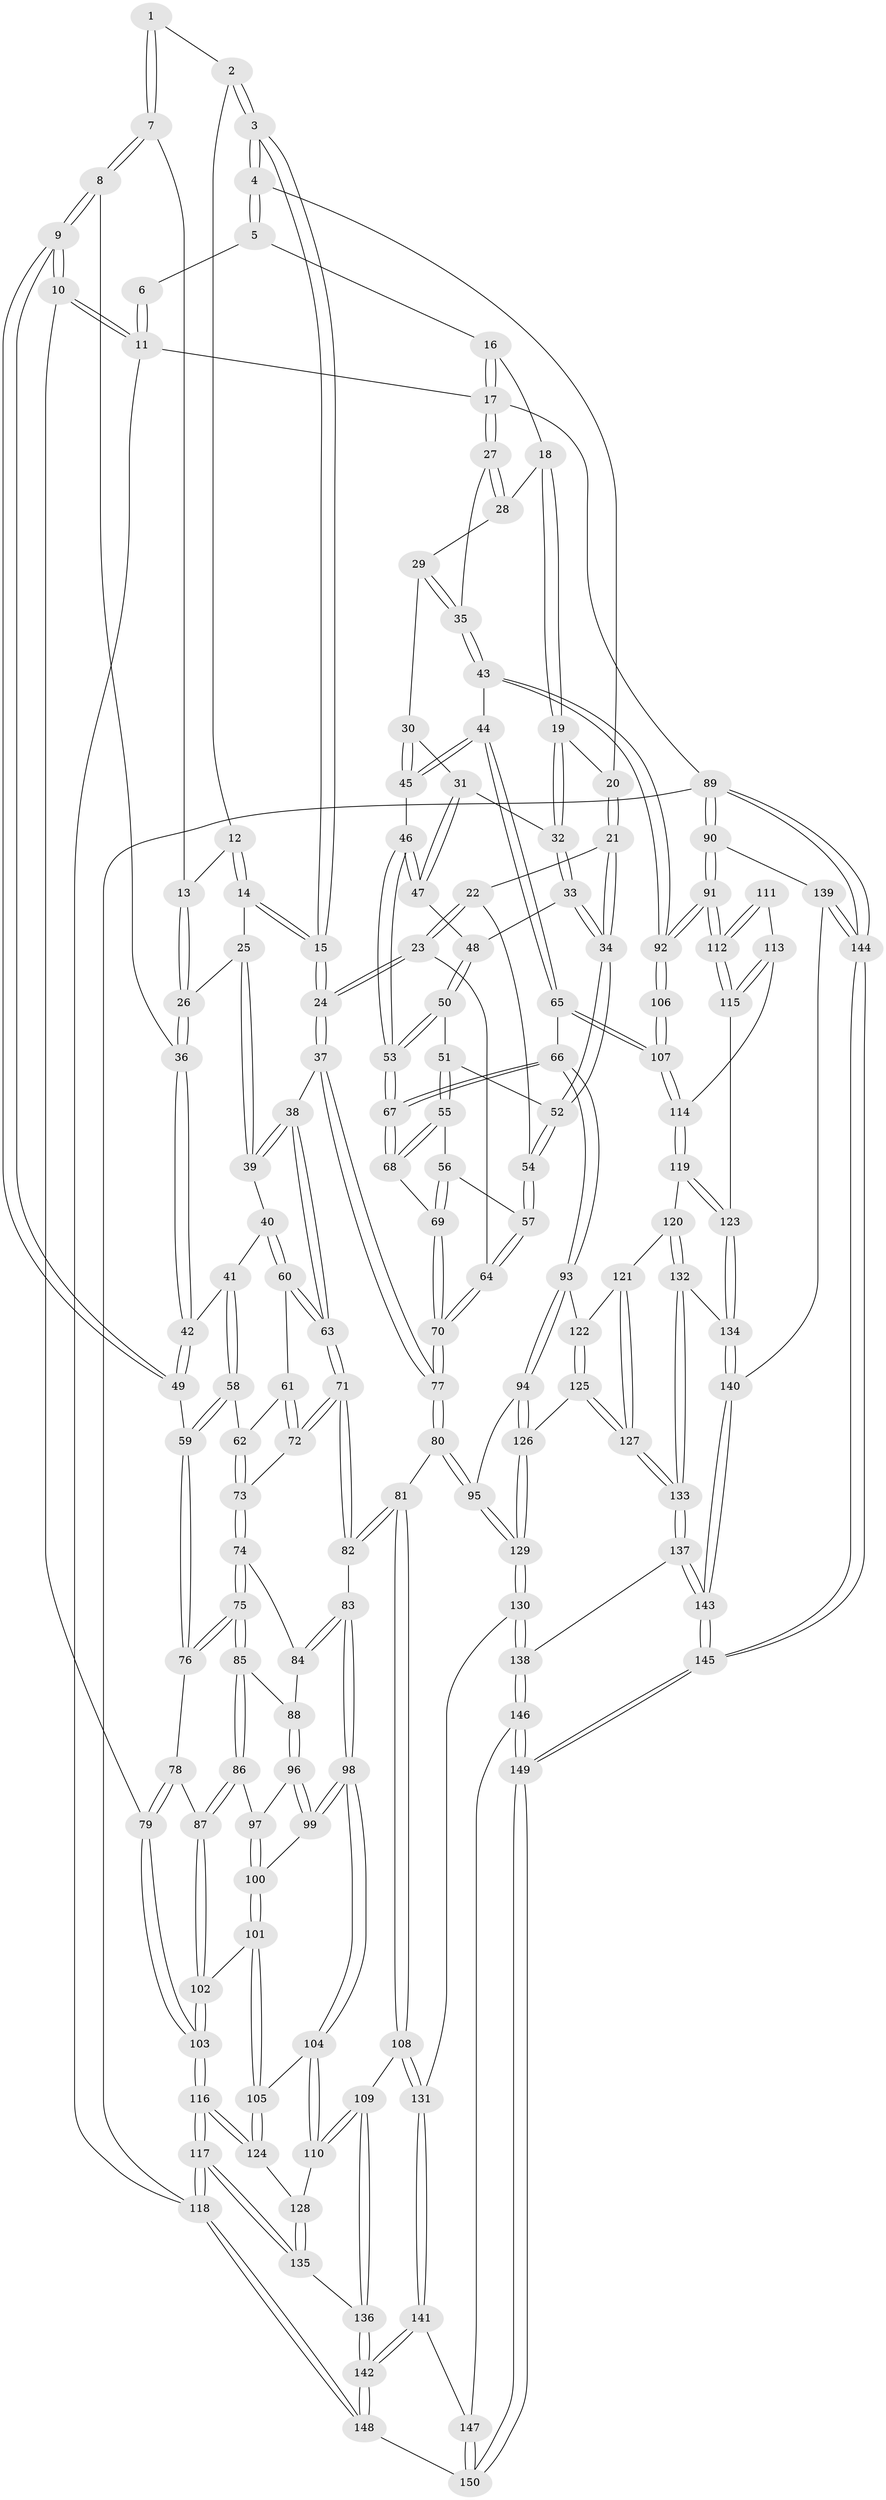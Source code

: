 // Generated by graph-tools (version 1.1) at 2025/02/03/09/25 05:02:11]
// undirected, 150 vertices, 372 edges
graph export_dot {
graph [start="1"]
  node [color=gray90,style=filled];
  1 [pos="+0.06325394702521345+0"];
  2 [pos="+0.14091289025197495+0"];
  3 [pos="+0.3712483939034899+0.15471421497210222"];
  4 [pos="+0.5348368272609164+0"];
  5 [pos="+0.5336752552842167+0"];
  6 [pos="+0.018315891790474752+0"];
  7 [pos="+0.04658332569988768+0.18236789664358155"];
  8 [pos="+0.040233593505280996+0.2022830798350563"];
  9 [pos="+0+0.2735771722134025"];
  10 [pos="+0+0.27876656485612805"];
  11 [pos="+0+0"];
  12 [pos="+0.15260332842821395+0.03147518233269139"];
  13 [pos="+0.12178743720752344+0.14371578627226145"];
  14 [pos="+0.22016800532945036+0.17147327688609673"];
  15 [pos="+0.36502339836586684+0.1821937962561834"];
  16 [pos="+1+0"];
  17 [pos="+1+0"];
  18 [pos="+0.7973726799080477+0.10092018238571149"];
  19 [pos="+0.7425651932876941+0.0980365633032602"];
  20 [pos="+0.565296036119856+0"];
  21 [pos="+0.5795069724547973+0.16333065970610283"];
  22 [pos="+0.5054118550357335+0.24025591293389942"];
  23 [pos="+0.4371813502616106+0.2720344765125478"];
  24 [pos="+0.39009224270779447+0.2634671307828989"];
  25 [pos="+0.21241632409274563+0.18004196754962437"];
  26 [pos="+0.14291485740063142+0.20934558101921022"];
  27 [pos="+1+0"];
  28 [pos="+0.8283655308968007+0.11956197852494861"];
  29 [pos="+0.8488438166236962+0.17049773310562544"];
  30 [pos="+0.8487649523178589+0.2045550312450611"];
  31 [pos="+0.7479147550541081+0.21289452037820783"];
  32 [pos="+0.7190756227267115+0.19806893134224635"];
  33 [pos="+0.689837526686402+0.22177796389574334"];
  34 [pos="+0.6668896424812022+0.23574361468996366"];
  35 [pos="+1+0.10643980398828551"];
  36 [pos="+0.11212432173804963+0.24226396621570015"];
  37 [pos="+0.3623238522482091+0.30154897489797466"];
  38 [pos="+0.3621640344160152+0.30169501907256424"];
  39 [pos="+0.21467804927366893+0.2780856438612369"];
  40 [pos="+0.19314463797319245+0.2901372788339848"];
  41 [pos="+0.18507375839182036+0.2899979960488925"];
  42 [pos="+0.11705518198054309+0.2621533542004071"];
  43 [pos="+1+0.3073163360455694"];
  44 [pos="+1+0.3338721608346518"];
  45 [pos="+0.8824524891403419+0.2783581366607246"];
  46 [pos="+0.8770763939134536+0.28011991007981885"];
  47 [pos="+0.7837276073187672+0.26377211096978265"];
  48 [pos="+0.7610742473514298+0.2899334344309226"];
  49 [pos="+0.08057677881090003+0.34199501631258716"];
  50 [pos="+0.7472775906313577+0.33289667662101424"];
  51 [pos="+0.6631122173024054+0.2605676870469293"];
  52 [pos="+0.6615067154958221+0.25773891043806624"];
  53 [pos="+0.7615187344219311+0.3715191614888316"];
  54 [pos="+0.6151012530033548+0.287702189066072"];
  55 [pos="+0.6705081978944546+0.3600252217042009"];
  56 [pos="+0.5977208818598246+0.3426485445933665"];
  57 [pos="+0.5935804132818003+0.3325719573468801"];
  58 [pos="+0.15523857826727955+0.35945560312545116"];
  59 [pos="+0.08706846825184915+0.35613486208296835"];
  60 [pos="+0.2121788478540194+0.3464978983580206"];
  61 [pos="+0.198378706686863+0.36264711967857577"];
  62 [pos="+0.1740101012555451+0.3710763671409315"];
  63 [pos="+0.33100142304286245+0.35616149197575697"];
  64 [pos="+0.49365973262209495+0.33034221430672994"];
  65 [pos="+0.7826791351460156+0.5291884639869123"];
  66 [pos="+0.7558793190034616+0.5244164926014188"];
  67 [pos="+0.7418257694056897+0.45488726479358776"];
  68 [pos="+0.7180586429195706+0.43165325953804606"];
  69 [pos="+0.5967334803483993+0.37758064713323114"];
  70 [pos="+0.531341714443144+0.4658913052630251"];
  71 [pos="+0.30407012393107574+0.45135831867324416"];
  72 [pos="+0.24417357118351687+0.4217988513752599"];
  73 [pos="+0.1760877224384338+0.4101503323537362"];
  74 [pos="+0.14843225455841616+0.4406642170102408"];
  75 [pos="+0.09513526174188772+0.4414658077430816"];
  76 [pos="+0.08134192276642356+0.42726119977146887"];
  77 [pos="+0.5244595567636557+0.5499443977453942"];
  78 [pos="+0.042428328498902684+0.436549064050628"];
  79 [pos="+0+0.4262184858289341"];
  80 [pos="+0.5264417821612862+0.5751247611756182"];
  81 [pos="+0.5161550077312396+0.5774261967413354"];
  82 [pos="+0.3066086555396904+0.506044575726876"];
  83 [pos="+0.2914309048461711+0.5173420964262153"];
  84 [pos="+0.18530722170806624+0.4733528145902499"];
  85 [pos="+0.09665406812658729+0.4663159104919133"];
  86 [pos="+0.06642271201262673+0.5306374106712525"];
  87 [pos="+0.018790863889963576+0.554775862804159"];
  88 [pos="+0.13670791249867925+0.5138435414523996"];
  89 [pos="+1+1"];
  90 [pos="+1+0.9909537581554075"];
  91 [pos="+1+0.6741810517822069"];
  92 [pos="+1+0.40187672446766887"];
  93 [pos="+0.6765237641267364+0.56868623327721"];
  94 [pos="+0.6372835911068335+0.5802507906546046"];
  95 [pos="+0.5533171394425372+0.5851603641835743"];
  96 [pos="+0.1369075484321233+0.5145618213235262"];
  97 [pos="+0.10871626777311265+0.5514652428474678"];
  98 [pos="+0.26988136791115697+0.5470305963425903"];
  99 [pos="+0.17760604516907202+0.5444270886770911"];
  100 [pos="+0.12300514235623206+0.5822638967366656"];
  101 [pos="+0.11379771158380131+0.6365602102788829"];
  102 [pos="+0+0.5759835883830335"];
  103 [pos="+0+0.6122823571289289"];
  104 [pos="+0.2626269094353756+0.5721363846967928"];
  105 [pos="+0.13251291302961019+0.6682409393199661"];
  106 [pos="+0.9574251171614789+0.5502476216256571"];
  107 [pos="+0.812375864131671+0.5572407570261796"];
  108 [pos="+0.3785517307105475+0.736801083725203"];
  109 [pos="+0.36020041653634055+0.7422896180476211"];
  110 [pos="+0.2932689768523303+0.6898733828014406"];
  111 [pos="+0.998521613590854+0.6193101268509571"];
  112 [pos="+1+0.6788794872444497"];
  113 [pos="+0.8994465698788049+0.616834142141454"];
  114 [pos="+0.8203567676646755+0.5692715737928538"];
  115 [pos="+0.9646495121994715+0.7350580624476456"];
  116 [pos="+0+0.8563691008456034"];
  117 [pos="+0+1"];
  118 [pos="+0+1"];
  119 [pos="+0.8323567846000562+0.6487777694745012"];
  120 [pos="+0.8183411213351833+0.7456257240935952"];
  121 [pos="+0.7504099181318147+0.7203949234762421"];
  122 [pos="+0.7292565187629431+0.6828387086427122"];
  123 [pos="+0.9378634940079361+0.7567417150115825"];
  124 [pos="+0.1321779020219587+0.6741678799397129"];
  125 [pos="+0.7047147888667334+0.7819667277737412"];
  126 [pos="+0.6773271550123398+0.7571860519575786"];
  127 [pos="+0.7199366953152481+0.7984987044988534"];
  128 [pos="+0.1655262389167685+0.7286909344143611"];
  129 [pos="+0.5640993461630853+0.8159460859895432"];
  130 [pos="+0.5612821284270806+0.8297025558655794"];
  131 [pos="+0.5032709613399869+0.8573451138750824"];
  132 [pos="+0.8367537885435333+0.7985745282062419"];
  133 [pos="+0.743382126174391+0.8571542272674798"];
  134 [pos="+0.9020914021249008+0.8069864062868036"];
  135 [pos="+0.16644091361198565+0.8495350225898891"];
  136 [pos="+0.2967516157121247+0.8465977104252961"];
  137 [pos="+0.7339215538540872+0.876301523749911"];
  138 [pos="+0.6558677253016875+0.890385288814551"];
  139 [pos="+0.9376932862041713+0.8556025253713241"];
  140 [pos="+0.9169714109926643+0.8370635359952873"];
  141 [pos="+0.4947351385486832+0.87315696975479"];
  142 [pos="+0.388140616070983+0.9811734456800828"];
  143 [pos="+0.8090249869473581+0.9994894501428306"];
  144 [pos="+0.9169584272234901+1"];
  145 [pos="+0.9077661034107547+1"];
  146 [pos="+0.644460260920703+0.920034448403839"];
  147 [pos="+0.5749222074215443+0.9874648899159612"];
  148 [pos="+0.37330514957101285+1"];
  149 [pos="+0.7306472839768644+1"];
  150 [pos="+0.5068338801645917+1"];
  1 -- 2;
  1 -- 7;
  1 -- 7;
  2 -- 3;
  2 -- 3;
  2 -- 12;
  3 -- 4;
  3 -- 4;
  3 -- 15;
  3 -- 15;
  4 -- 5;
  4 -- 5;
  4 -- 20;
  5 -- 6;
  5 -- 16;
  6 -- 11;
  6 -- 11;
  7 -- 8;
  7 -- 8;
  7 -- 13;
  8 -- 9;
  8 -- 9;
  8 -- 36;
  9 -- 10;
  9 -- 10;
  9 -- 49;
  9 -- 49;
  10 -- 11;
  10 -- 11;
  10 -- 79;
  11 -- 17;
  11 -- 118;
  12 -- 13;
  12 -- 14;
  12 -- 14;
  13 -- 26;
  13 -- 26;
  14 -- 15;
  14 -- 15;
  14 -- 25;
  15 -- 24;
  15 -- 24;
  16 -- 17;
  16 -- 17;
  16 -- 18;
  17 -- 27;
  17 -- 27;
  17 -- 89;
  18 -- 19;
  18 -- 19;
  18 -- 28;
  19 -- 20;
  19 -- 32;
  19 -- 32;
  20 -- 21;
  20 -- 21;
  21 -- 22;
  21 -- 34;
  21 -- 34;
  22 -- 23;
  22 -- 23;
  22 -- 54;
  23 -- 24;
  23 -- 24;
  23 -- 64;
  24 -- 37;
  24 -- 37;
  25 -- 26;
  25 -- 39;
  25 -- 39;
  26 -- 36;
  26 -- 36;
  27 -- 28;
  27 -- 28;
  27 -- 35;
  28 -- 29;
  29 -- 30;
  29 -- 35;
  29 -- 35;
  30 -- 31;
  30 -- 45;
  30 -- 45;
  31 -- 32;
  31 -- 47;
  31 -- 47;
  32 -- 33;
  32 -- 33;
  33 -- 34;
  33 -- 34;
  33 -- 48;
  34 -- 52;
  34 -- 52;
  35 -- 43;
  35 -- 43;
  36 -- 42;
  36 -- 42;
  37 -- 38;
  37 -- 77;
  37 -- 77;
  38 -- 39;
  38 -- 39;
  38 -- 63;
  38 -- 63;
  39 -- 40;
  40 -- 41;
  40 -- 60;
  40 -- 60;
  41 -- 42;
  41 -- 58;
  41 -- 58;
  42 -- 49;
  42 -- 49;
  43 -- 44;
  43 -- 92;
  43 -- 92;
  44 -- 45;
  44 -- 45;
  44 -- 65;
  44 -- 65;
  45 -- 46;
  46 -- 47;
  46 -- 47;
  46 -- 53;
  46 -- 53;
  47 -- 48;
  48 -- 50;
  48 -- 50;
  49 -- 59;
  50 -- 51;
  50 -- 53;
  50 -- 53;
  51 -- 52;
  51 -- 55;
  51 -- 55;
  52 -- 54;
  52 -- 54;
  53 -- 67;
  53 -- 67;
  54 -- 57;
  54 -- 57;
  55 -- 56;
  55 -- 68;
  55 -- 68;
  56 -- 57;
  56 -- 69;
  56 -- 69;
  57 -- 64;
  57 -- 64;
  58 -- 59;
  58 -- 59;
  58 -- 62;
  59 -- 76;
  59 -- 76;
  60 -- 61;
  60 -- 63;
  60 -- 63;
  61 -- 62;
  61 -- 72;
  61 -- 72;
  62 -- 73;
  62 -- 73;
  63 -- 71;
  63 -- 71;
  64 -- 70;
  64 -- 70;
  65 -- 66;
  65 -- 107;
  65 -- 107;
  66 -- 67;
  66 -- 67;
  66 -- 93;
  66 -- 93;
  67 -- 68;
  67 -- 68;
  68 -- 69;
  69 -- 70;
  69 -- 70;
  70 -- 77;
  70 -- 77;
  71 -- 72;
  71 -- 72;
  71 -- 82;
  71 -- 82;
  72 -- 73;
  73 -- 74;
  73 -- 74;
  74 -- 75;
  74 -- 75;
  74 -- 84;
  75 -- 76;
  75 -- 76;
  75 -- 85;
  75 -- 85;
  76 -- 78;
  77 -- 80;
  77 -- 80;
  78 -- 79;
  78 -- 79;
  78 -- 87;
  79 -- 103;
  79 -- 103;
  80 -- 81;
  80 -- 95;
  80 -- 95;
  81 -- 82;
  81 -- 82;
  81 -- 108;
  81 -- 108;
  82 -- 83;
  83 -- 84;
  83 -- 84;
  83 -- 98;
  83 -- 98;
  84 -- 88;
  85 -- 86;
  85 -- 86;
  85 -- 88;
  86 -- 87;
  86 -- 87;
  86 -- 97;
  87 -- 102;
  87 -- 102;
  88 -- 96;
  88 -- 96;
  89 -- 90;
  89 -- 90;
  89 -- 144;
  89 -- 144;
  89 -- 118;
  90 -- 91;
  90 -- 91;
  90 -- 139;
  91 -- 92;
  91 -- 92;
  91 -- 112;
  91 -- 112;
  92 -- 106;
  92 -- 106;
  93 -- 94;
  93 -- 94;
  93 -- 122;
  94 -- 95;
  94 -- 126;
  94 -- 126;
  95 -- 129;
  95 -- 129;
  96 -- 97;
  96 -- 99;
  96 -- 99;
  97 -- 100;
  97 -- 100;
  98 -- 99;
  98 -- 99;
  98 -- 104;
  98 -- 104;
  99 -- 100;
  100 -- 101;
  100 -- 101;
  101 -- 102;
  101 -- 105;
  101 -- 105;
  102 -- 103;
  102 -- 103;
  103 -- 116;
  103 -- 116;
  104 -- 105;
  104 -- 110;
  104 -- 110;
  105 -- 124;
  105 -- 124;
  106 -- 107;
  106 -- 107;
  107 -- 114;
  107 -- 114;
  108 -- 109;
  108 -- 131;
  108 -- 131;
  109 -- 110;
  109 -- 110;
  109 -- 136;
  109 -- 136;
  110 -- 128;
  111 -- 112;
  111 -- 112;
  111 -- 113;
  112 -- 115;
  112 -- 115;
  113 -- 114;
  113 -- 115;
  113 -- 115;
  114 -- 119;
  114 -- 119;
  115 -- 123;
  116 -- 117;
  116 -- 117;
  116 -- 124;
  116 -- 124;
  117 -- 118;
  117 -- 118;
  117 -- 135;
  117 -- 135;
  118 -- 148;
  118 -- 148;
  119 -- 120;
  119 -- 123;
  119 -- 123;
  120 -- 121;
  120 -- 132;
  120 -- 132;
  121 -- 122;
  121 -- 127;
  121 -- 127;
  122 -- 125;
  122 -- 125;
  123 -- 134;
  123 -- 134;
  124 -- 128;
  125 -- 126;
  125 -- 127;
  125 -- 127;
  126 -- 129;
  126 -- 129;
  127 -- 133;
  127 -- 133;
  128 -- 135;
  128 -- 135;
  129 -- 130;
  129 -- 130;
  130 -- 131;
  130 -- 138;
  130 -- 138;
  131 -- 141;
  131 -- 141;
  132 -- 133;
  132 -- 133;
  132 -- 134;
  133 -- 137;
  133 -- 137;
  134 -- 140;
  134 -- 140;
  135 -- 136;
  136 -- 142;
  136 -- 142;
  137 -- 138;
  137 -- 143;
  137 -- 143;
  138 -- 146;
  138 -- 146;
  139 -- 140;
  139 -- 144;
  139 -- 144;
  140 -- 143;
  140 -- 143;
  141 -- 142;
  141 -- 142;
  141 -- 147;
  142 -- 148;
  142 -- 148;
  143 -- 145;
  143 -- 145;
  144 -- 145;
  144 -- 145;
  145 -- 149;
  145 -- 149;
  146 -- 147;
  146 -- 149;
  146 -- 149;
  147 -- 150;
  147 -- 150;
  148 -- 150;
  149 -- 150;
  149 -- 150;
}
